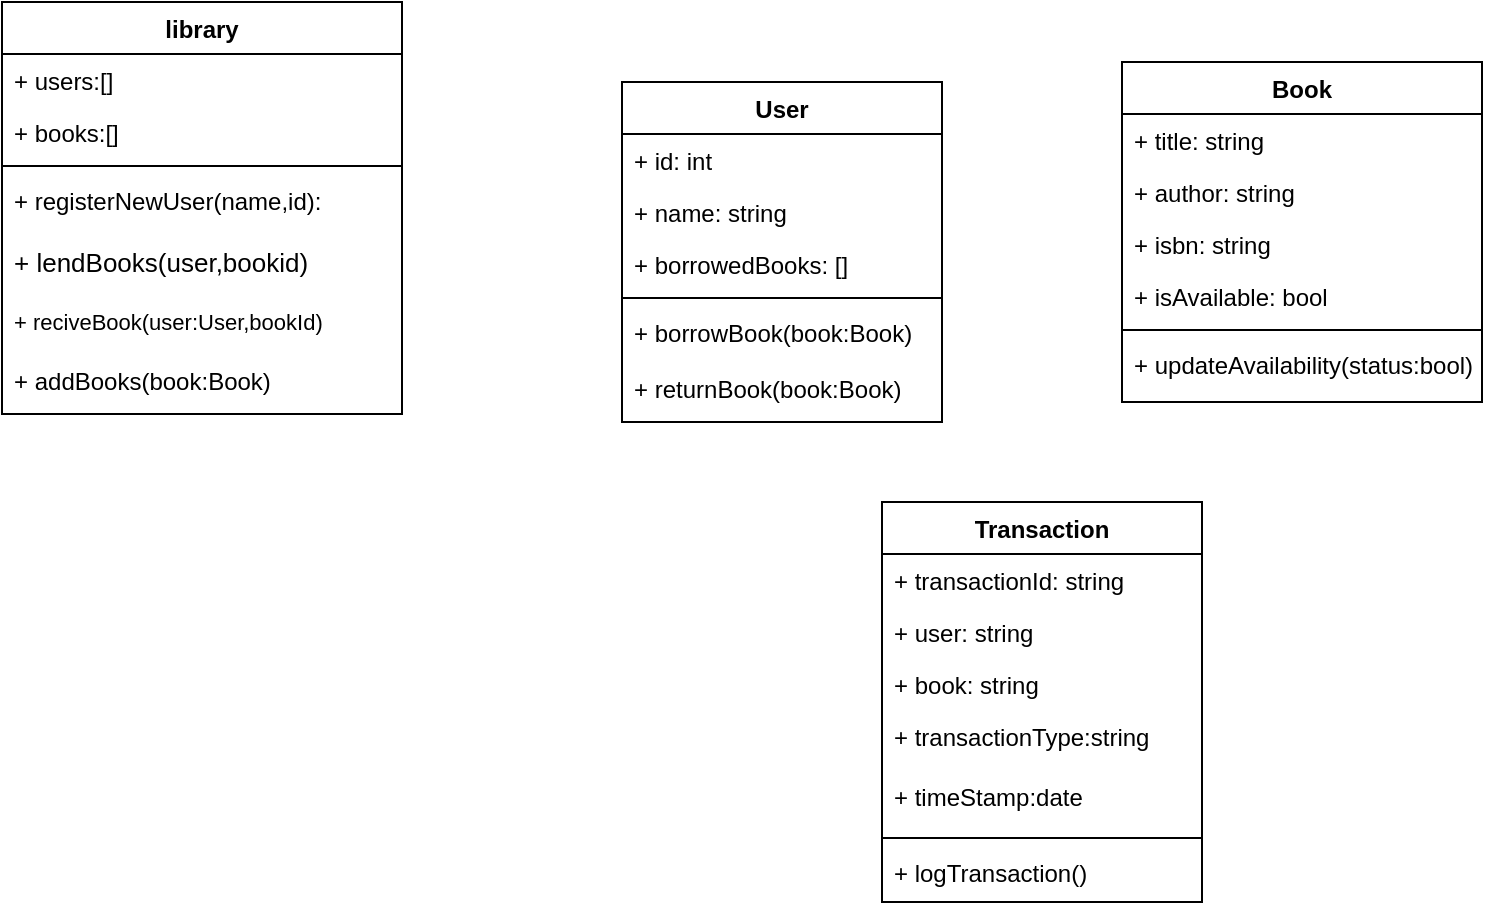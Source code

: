 <mxfile version="26.0.6">
  <diagram name="Page-1" id="6133507b-19e7-1e82-6fc7-422aa6c4b21f">
    <mxGraphModel dx="2476" dy="1418" grid="1" gridSize="10" guides="1" tooltips="1" connect="1" arrows="1" fold="1" page="1" pageScale="1" pageWidth="1100" pageHeight="850" background="none" math="0" shadow="0">
      <root>
        <mxCell id="0" />
        <mxCell id="1" parent="0" />
        <mxCell id="7RwNXsEOOtCapzQ6JlXC-14" value="library" style="swimlane;fontStyle=1;align=center;verticalAlign=top;childLayout=stackLayout;horizontal=1;startSize=26;horizontalStack=0;resizeParent=1;resizeParentMax=0;resizeLast=0;collapsible=1;marginBottom=0;whiteSpace=wrap;html=1;" vertex="1" parent="1">
          <mxGeometry x="80" y="80" width="200" height="206" as="geometry" />
        </mxCell>
        <mxCell id="7RwNXsEOOtCapzQ6JlXC-15" value="+ users:[]" style="text;strokeColor=none;fillColor=none;align=left;verticalAlign=top;spacingLeft=4;spacingRight=4;overflow=hidden;rotatable=0;points=[[0,0.5],[1,0.5]];portConstraint=eastwest;whiteSpace=wrap;html=1;" vertex="1" parent="7RwNXsEOOtCapzQ6JlXC-14">
          <mxGeometry y="26" width="200" height="26" as="geometry" />
        </mxCell>
        <mxCell id="7RwNXsEOOtCapzQ6JlXC-48" value="+ books:[]" style="text;strokeColor=none;fillColor=none;align=left;verticalAlign=top;spacingLeft=4;spacingRight=4;overflow=hidden;rotatable=0;points=[[0,0.5],[1,0.5]];portConstraint=eastwest;whiteSpace=wrap;html=1;" vertex="1" parent="7RwNXsEOOtCapzQ6JlXC-14">
          <mxGeometry y="52" width="200" height="26" as="geometry" />
        </mxCell>
        <mxCell id="7RwNXsEOOtCapzQ6JlXC-16" value="" style="line;strokeWidth=1;fillColor=none;align=left;verticalAlign=middle;spacingTop=-1;spacingLeft=3;spacingRight=3;rotatable=0;labelPosition=right;points=[];portConstraint=eastwest;strokeColor=inherit;" vertex="1" parent="7RwNXsEOOtCapzQ6JlXC-14">
          <mxGeometry y="78" width="200" height="8" as="geometry" />
        </mxCell>
        <mxCell id="7RwNXsEOOtCapzQ6JlXC-17" value="+ registerNewUser(name,id):&amp;nbsp;" style="text;strokeColor=none;fillColor=none;align=left;verticalAlign=top;spacingLeft=4;spacingRight=4;overflow=hidden;rotatable=0;points=[[0,0.5],[1,0.5]];portConstraint=eastwest;whiteSpace=wrap;html=1;" vertex="1" parent="7RwNXsEOOtCapzQ6JlXC-14">
          <mxGeometry y="86" width="200" height="30" as="geometry" />
        </mxCell>
        <mxCell id="7RwNXsEOOtCapzQ6JlXC-49" value="&lt;font style=&quot;font-size: 13px;&quot;&gt;+ lendBooks(user,bookid)&lt;/font&gt;" style="text;strokeColor=none;fillColor=none;align=left;verticalAlign=top;spacingLeft=4;spacingRight=4;overflow=hidden;rotatable=0;points=[[0,0.5],[1,0.5]];portConstraint=eastwest;whiteSpace=wrap;html=1;" vertex="1" parent="7RwNXsEOOtCapzQ6JlXC-14">
          <mxGeometry y="116" width="200" height="30" as="geometry" />
        </mxCell>
        <mxCell id="7RwNXsEOOtCapzQ6JlXC-50" value="&lt;font style=&quot;font-size: 11px;&quot;&gt;+ reciveBook(user:User,bookId)&amp;nbsp;&lt;/font&gt;" style="text;strokeColor=none;fillColor=none;align=left;verticalAlign=top;spacingLeft=4;spacingRight=4;overflow=hidden;rotatable=0;points=[[0,0.5],[1,0.5]];portConstraint=eastwest;whiteSpace=wrap;html=1;" vertex="1" parent="7RwNXsEOOtCapzQ6JlXC-14">
          <mxGeometry y="146" width="200" height="30" as="geometry" />
        </mxCell>
        <mxCell id="7RwNXsEOOtCapzQ6JlXC-51" value="+ addBooks(book:Book)&amp;nbsp;" style="text;strokeColor=none;fillColor=none;align=left;verticalAlign=top;spacingLeft=4;spacingRight=4;overflow=hidden;rotatable=0;points=[[0,0.5],[1,0.5]];portConstraint=eastwest;whiteSpace=wrap;html=1;" vertex="1" parent="7RwNXsEOOtCapzQ6JlXC-14">
          <mxGeometry y="176" width="200" height="30" as="geometry" />
        </mxCell>
        <mxCell id="7RwNXsEOOtCapzQ6JlXC-18" value="Book" style="swimlane;fontStyle=1;align=center;verticalAlign=top;childLayout=stackLayout;horizontal=1;startSize=26;horizontalStack=0;resizeParent=1;resizeParentMax=0;resizeLast=0;collapsible=1;marginBottom=0;whiteSpace=wrap;html=1;" vertex="1" parent="1">
          <mxGeometry x="640" y="110" width="180" height="170" as="geometry" />
        </mxCell>
        <mxCell id="7RwNXsEOOtCapzQ6JlXC-31" value="+ title: string" style="text;strokeColor=none;fillColor=none;align=left;verticalAlign=top;spacingLeft=4;spacingRight=4;overflow=hidden;rotatable=0;points=[[0,0.5],[1,0.5]];portConstraint=eastwest;whiteSpace=wrap;html=1;" vertex="1" parent="7RwNXsEOOtCapzQ6JlXC-18">
          <mxGeometry y="26" width="180" height="26" as="geometry" />
        </mxCell>
        <mxCell id="7RwNXsEOOtCapzQ6JlXC-19" value="+ author: string" style="text;strokeColor=none;fillColor=none;align=left;verticalAlign=top;spacingLeft=4;spacingRight=4;overflow=hidden;rotatable=0;points=[[0,0.5],[1,0.5]];portConstraint=eastwest;whiteSpace=wrap;html=1;" vertex="1" parent="7RwNXsEOOtCapzQ6JlXC-18">
          <mxGeometry y="52" width="180" height="26" as="geometry" />
        </mxCell>
        <mxCell id="7RwNXsEOOtCapzQ6JlXC-32" value="+ isbn: string" style="text;strokeColor=none;fillColor=none;align=left;verticalAlign=top;spacingLeft=4;spacingRight=4;overflow=hidden;rotatable=0;points=[[0,0.5],[1,0.5]];portConstraint=eastwest;whiteSpace=wrap;html=1;" vertex="1" parent="7RwNXsEOOtCapzQ6JlXC-18">
          <mxGeometry y="78" width="180" height="26" as="geometry" />
        </mxCell>
        <mxCell id="7RwNXsEOOtCapzQ6JlXC-33" value="+ isAvailable: bool" style="text;strokeColor=none;fillColor=none;align=left;verticalAlign=top;spacingLeft=4;spacingRight=4;overflow=hidden;rotatable=0;points=[[0,0.5],[1,0.5]];portConstraint=eastwest;whiteSpace=wrap;html=1;" vertex="1" parent="7RwNXsEOOtCapzQ6JlXC-18">
          <mxGeometry y="104" width="180" height="26" as="geometry" />
        </mxCell>
        <mxCell id="7RwNXsEOOtCapzQ6JlXC-20" value="" style="line;strokeWidth=1;fillColor=none;align=left;verticalAlign=middle;spacingTop=-1;spacingLeft=3;spacingRight=3;rotatable=0;labelPosition=right;points=[];portConstraint=eastwest;strokeColor=inherit;" vertex="1" parent="7RwNXsEOOtCapzQ6JlXC-18">
          <mxGeometry y="130" width="180" height="8" as="geometry" />
        </mxCell>
        <mxCell id="7RwNXsEOOtCapzQ6JlXC-21" value="+ updateAvailability(status:bool)" style="text;strokeColor=none;fillColor=none;align=left;verticalAlign=top;spacingLeft=4;spacingRight=4;overflow=hidden;rotatable=0;points=[[0,0.5],[1,0.5]];portConstraint=eastwest;whiteSpace=wrap;html=1;" vertex="1" parent="7RwNXsEOOtCapzQ6JlXC-18">
          <mxGeometry y="138" width="180" height="32" as="geometry" />
        </mxCell>
        <mxCell id="7RwNXsEOOtCapzQ6JlXC-23" value="User" style="swimlane;fontStyle=1;align=center;verticalAlign=top;childLayout=stackLayout;horizontal=1;startSize=26;horizontalStack=0;resizeParent=1;resizeParentMax=0;resizeLast=0;collapsible=1;marginBottom=0;whiteSpace=wrap;html=1;" vertex="1" parent="1">
          <mxGeometry x="390" y="120" width="160" height="170" as="geometry" />
        </mxCell>
        <mxCell id="7RwNXsEOOtCapzQ6JlXC-24" value="+ id: int&lt;div&gt;&amp;nbsp;&lt;/div&gt;" style="text;strokeColor=none;fillColor=none;align=left;verticalAlign=top;spacingLeft=4;spacingRight=4;overflow=hidden;rotatable=0;points=[[0,0.5],[1,0.5]];portConstraint=eastwest;whiteSpace=wrap;html=1;" vertex="1" parent="7RwNXsEOOtCapzQ6JlXC-23">
          <mxGeometry y="26" width="160" height="26" as="geometry" />
        </mxCell>
        <mxCell id="7RwNXsEOOtCapzQ6JlXC-28" value="+ name: string&lt;div&gt;&amp;nbsp;&lt;/div&gt;" style="text;strokeColor=none;fillColor=none;align=left;verticalAlign=top;spacingLeft=4;spacingRight=4;overflow=hidden;rotatable=0;points=[[0,0.5],[1,0.5]];portConstraint=eastwest;whiteSpace=wrap;html=1;" vertex="1" parent="7RwNXsEOOtCapzQ6JlXC-23">
          <mxGeometry y="52" width="160" height="26" as="geometry" />
        </mxCell>
        <mxCell id="7RwNXsEOOtCapzQ6JlXC-29" value="+ borrowedBooks: []&lt;div&gt;&amp;nbsp;&lt;/div&gt;" style="text;strokeColor=none;fillColor=none;align=left;verticalAlign=top;spacingLeft=4;spacingRight=4;overflow=hidden;rotatable=0;points=[[0,0.5],[1,0.5]];portConstraint=eastwest;whiteSpace=wrap;html=1;" vertex="1" parent="7RwNXsEOOtCapzQ6JlXC-23">
          <mxGeometry y="78" width="160" height="26" as="geometry" />
        </mxCell>
        <mxCell id="7RwNXsEOOtCapzQ6JlXC-25" value="" style="line;strokeWidth=1;fillColor=none;align=left;verticalAlign=middle;spacingTop=-1;spacingLeft=3;spacingRight=3;rotatable=0;labelPosition=right;points=[];portConstraint=eastwest;strokeColor=inherit;" vertex="1" parent="7RwNXsEOOtCapzQ6JlXC-23">
          <mxGeometry y="104" width="160" height="8" as="geometry" />
        </mxCell>
        <mxCell id="7RwNXsEOOtCapzQ6JlXC-26" value="+ borrowBook(book:Book)" style="text;strokeColor=none;fillColor=none;align=left;verticalAlign=top;spacingLeft=4;spacingRight=4;overflow=hidden;rotatable=0;points=[[0,0.5],[1,0.5]];portConstraint=eastwest;whiteSpace=wrap;html=1;" vertex="1" parent="7RwNXsEOOtCapzQ6JlXC-23">
          <mxGeometry y="112" width="160" height="28" as="geometry" />
        </mxCell>
        <mxCell id="7RwNXsEOOtCapzQ6JlXC-30" value="+ returnBook(book:Book)" style="text;strokeColor=none;fillColor=none;align=left;verticalAlign=top;spacingLeft=4;spacingRight=4;overflow=hidden;rotatable=0;points=[[0,0.5],[1,0.5]];portConstraint=eastwest;whiteSpace=wrap;html=1;" vertex="1" parent="7RwNXsEOOtCapzQ6JlXC-23">
          <mxGeometry y="140" width="160" height="30" as="geometry" />
        </mxCell>
        <mxCell id="7RwNXsEOOtCapzQ6JlXC-34" value="Transaction" style="swimlane;fontStyle=1;align=center;verticalAlign=top;childLayout=stackLayout;horizontal=1;startSize=26;horizontalStack=0;resizeParent=1;resizeParentMax=0;resizeLast=0;collapsible=1;marginBottom=0;whiteSpace=wrap;html=1;" vertex="1" parent="1">
          <mxGeometry x="520" y="330" width="160" height="200" as="geometry" />
        </mxCell>
        <mxCell id="7RwNXsEOOtCapzQ6JlXC-35" value="+ transactionId: string&lt;div&gt;&amp;nbsp;&lt;/div&gt;" style="text;strokeColor=none;fillColor=none;align=left;verticalAlign=top;spacingLeft=4;spacingRight=4;overflow=hidden;rotatable=0;points=[[0,0.5],[1,0.5]];portConstraint=eastwest;whiteSpace=wrap;html=1;" vertex="1" parent="7RwNXsEOOtCapzQ6JlXC-34">
          <mxGeometry y="26" width="160" height="26" as="geometry" />
        </mxCell>
        <mxCell id="7RwNXsEOOtCapzQ6JlXC-36" value="+ user: string&lt;div&gt;&amp;nbsp;&lt;/div&gt;" style="text;strokeColor=none;fillColor=none;align=left;verticalAlign=top;spacingLeft=4;spacingRight=4;overflow=hidden;rotatable=0;points=[[0,0.5],[1,0.5]];portConstraint=eastwest;whiteSpace=wrap;html=1;" vertex="1" parent="7RwNXsEOOtCapzQ6JlXC-34">
          <mxGeometry y="52" width="160" height="26" as="geometry" />
        </mxCell>
        <mxCell id="7RwNXsEOOtCapzQ6JlXC-37" value="+ book: string&lt;div&gt;&amp;nbsp;&lt;/div&gt;" style="text;strokeColor=none;fillColor=none;align=left;verticalAlign=top;spacingLeft=4;spacingRight=4;overflow=hidden;rotatable=0;points=[[0,0.5],[1,0.5]];portConstraint=eastwest;whiteSpace=wrap;html=1;" vertex="1" parent="7RwNXsEOOtCapzQ6JlXC-34">
          <mxGeometry y="78" width="160" height="26" as="geometry" />
        </mxCell>
        <mxCell id="7RwNXsEOOtCapzQ6JlXC-40" value="+ transactionType:string" style="text;strokeColor=none;fillColor=none;align=left;verticalAlign=top;spacingLeft=4;spacingRight=4;overflow=hidden;rotatable=0;points=[[0,0.5],[1,0.5]];portConstraint=eastwest;whiteSpace=wrap;html=1;" vertex="1" parent="7RwNXsEOOtCapzQ6JlXC-34">
          <mxGeometry y="104" width="160" height="30" as="geometry" />
        </mxCell>
        <mxCell id="7RwNXsEOOtCapzQ6JlXC-47" value="+ timeStamp:date" style="text;strokeColor=none;fillColor=none;align=left;verticalAlign=top;spacingLeft=4;spacingRight=4;overflow=hidden;rotatable=0;points=[[0,0.5],[1,0.5]];portConstraint=eastwest;whiteSpace=wrap;html=1;" vertex="1" parent="7RwNXsEOOtCapzQ6JlXC-34">
          <mxGeometry y="134" width="160" height="30" as="geometry" />
        </mxCell>
        <mxCell id="7RwNXsEOOtCapzQ6JlXC-38" value="" style="line;strokeWidth=1;fillColor=none;align=left;verticalAlign=middle;spacingTop=-1;spacingLeft=3;spacingRight=3;rotatable=0;labelPosition=right;points=[];portConstraint=eastwest;strokeColor=inherit;" vertex="1" parent="7RwNXsEOOtCapzQ6JlXC-34">
          <mxGeometry y="164" width="160" height="8" as="geometry" />
        </mxCell>
        <mxCell id="7RwNXsEOOtCapzQ6JlXC-39" value="+ logTransaction()" style="text;strokeColor=none;fillColor=none;align=left;verticalAlign=top;spacingLeft=4;spacingRight=4;overflow=hidden;rotatable=0;points=[[0,0.5],[1,0.5]];portConstraint=eastwest;whiteSpace=wrap;html=1;" vertex="1" parent="7RwNXsEOOtCapzQ6JlXC-34">
          <mxGeometry y="172" width="160" height="28" as="geometry" />
        </mxCell>
      </root>
    </mxGraphModel>
  </diagram>
</mxfile>

